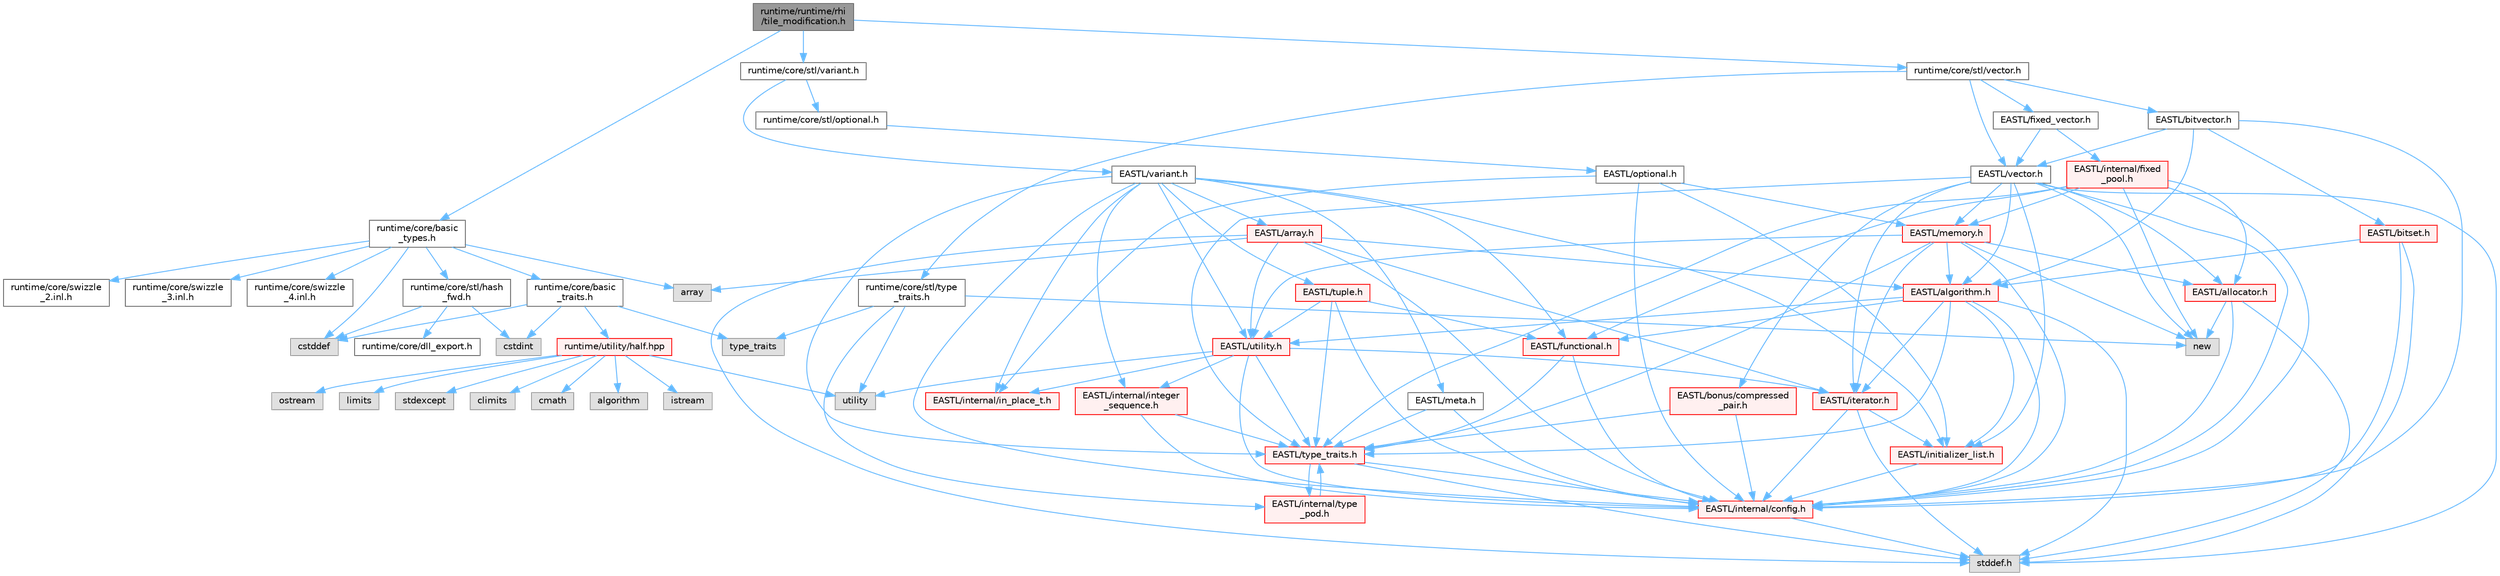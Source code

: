 digraph "runtime/runtime/rhi/tile_modification.h"
{
 // LATEX_PDF_SIZE
  bgcolor="transparent";
  edge [fontname=Helvetica,fontsize=10,labelfontname=Helvetica,labelfontsize=10];
  node [fontname=Helvetica,fontsize=10,shape=box,height=0.2,width=0.4];
  Node1 [id="Node000001",label="runtime/runtime/rhi\l/tile_modification.h",height=0.2,width=0.4,color="gray40", fillcolor="grey60", style="filled", fontcolor="black",tooltip=" "];
  Node1 -> Node2 [id="edge1_Node000001_Node000002",color="steelblue1",style="solid",tooltip=" "];
  Node2 [id="Node000002",label="runtime/core/basic\l_types.h",height=0.2,width=0.4,color="grey40", fillcolor="white", style="filled",URL="$basic__types_8h.html",tooltip=" "];
  Node2 -> Node3 [id="edge2_Node000002_Node000003",color="steelblue1",style="solid",tooltip=" "];
  Node3 [id="Node000003",label="cstddef",height=0.2,width=0.4,color="grey60", fillcolor="#E0E0E0", style="filled",tooltip=" "];
  Node2 -> Node4 [id="edge3_Node000002_Node000004",color="steelblue1",style="solid",tooltip=" "];
  Node4 [id="Node000004",label="array",height=0.2,width=0.4,color="grey60", fillcolor="#E0E0E0", style="filled",tooltip=" "];
  Node2 -> Node5 [id="edge4_Node000002_Node000005",color="steelblue1",style="solid",tooltip=" "];
  Node5 [id="Node000005",label="runtime/core/stl/hash\l_fwd.h",height=0.2,width=0.4,color="grey40", fillcolor="white", style="filled",URL="$hash__fwd_8h.html",tooltip=" "];
  Node5 -> Node3 [id="edge5_Node000005_Node000003",color="steelblue1",style="solid",tooltip=" "];
  Node5 -> Node6 [id="edge6_Node000005_Node000006",color="steelblue1",style="solid",tooltip=" "];
  Node6 [id="Node000006",label="cstdint",height=0.2,width=0.4,color="grey60", fillcolor="#E0E0E0", style="filled",tooltip=" "];
  Node5 -> Node7 [id="edge7_Node000005_Node000007",color="steelblue1",style="solid",tooltip=" "];
  Node7 [id="Node000007",label="runtime/core/dll_export.h",height=0.2,width=0.4,color="grey40", fillcolor="white", style="filled",URL="$dll__export_8h.html",tooltip=" "];
  Node2 -> Node8 [id="edge8_Node000002_Node000008",color="steelblue1",style="solid",tooltip=" "];
  Node8 [id="Node000008",label="runtime/core/basic\l_traits.h",height=0.2,width=0.4,color="grey40", fillcolor="white", style="filled",URL="$basic__traits_8h.html",tooltip=" "];
  Node8 -> Node6 [id="edge9_Node000008_Node000006",color="steelblue1",style="solid",tooltip=" "];
  Node8 -> Node3 [id="edge10_Node000008_Node000003",color="steelblue1",style="solid",tooltip=" "];
  Node8 -> Node9 [id="edge11_Node000008_Node000009",color="steelblue1",style="solid",tooltip=" "];
  Node9 [id="Node000009",label="type_traits",height=0.2,width=0.4,color="grey60", fillcolor="#E0E0E0", style="filled",tooltip=" "];
  Node8 -> Node10 [id="edge12_Node000008_Node000010",color="steelblue1",style="solid",tooltip=" "];
  Node10 [id="Node000010",label="runtime/utility/half.hpp",height=0.2,width=0.4,color="red", fillcolor="#FFF0F0", style="filled",URL="$half_8hpp.html",tooltip=" "];
  Node10 -> Node11 [id="edge13_Node000010_Node000011",color="steelblue1",style="solid",tooltip=" "];
  Node11 [id="Node000011",label="utility",height=0.2,width=0.4,color="grey60", fillcolor="#E0E0E0", style="filled",tooltip=" "];
  Node10 -> Node12 [id="edge14_Node000010_Node000012",color="steelblue1",style="solid",tooltip=" "];
  Node12 [id="Node000012",label="algorithm",height=0.2,width=0.4,color="grey60", fillcolor="#E0E0E0", style="filled",tooltip=" "];
  Node10 -> Node13 [id="edge15_Node000010_Node000013",color="steelblue1",style="solid",tooltip=" "];
  Node13 [id="Node000013",label="istream",height=0.2,width=0.4,color="grey60", fillcolor="#E0E0E0", style="filled",tooltip=" "];
  Node10 -> Node14 [id="edge16_Node000010_Node000014",color="steelblue1",style="solid",tooltip=" "];
  Node14 [id="Node000014",label="ostream",height=0.2,width=0.4,color="grey60", fillcolor="#E0E0E0", style="filled",tooltip=" "];
  Node10 -> Node15 [id="edge17_Node000010_Node000015",color="steelblue1",style="solid",tooltip=" "];
  Node15 [id="Node000015",label="limits",height=0.2,width=0.4,color="grey60", fillcolor="#E0E0E0", style="filled",tooltip=" "];
  Node10 -> Node16 [id="edge18_Node000010_Node000016",color="steelblue1",style="solid",tooltip=" "];
  Node16 [id="Node000016",label="stdexcept",height=0.2,width=0.4,color="grey60", fillcolor="#E0E0E0", style="filled",tooltip=" "];
  Node10 -> Node17 [id="edge19_Node000010_Node000017",color="steelblue1",style="solid",tooltip=" "];
  Node17 [id="Node000017",label="climits",height=0.2,width=0.4,color="grey60", fillcolor="#E0E0E0", style="filled",tooltip=" "];
  Node10 -> Node18 [id="edge20_Node000010_Node000018",color="steelblue1",style="solid",tooltip=" "];
  Node18 [id="Node000018",label="cmath",height=0.2,width=0.4,color="grey60", fillcolor="#E0E0E0", style="filled",tooltip=" "];
  Node2 -> Node21 [id="edge21_Node000002_Node000021",color="steelblue1",style="solid",tooltip=" "];
  Node21 [id="Node000021",label="runtime/core/swizzle\l_2.inl.h",height=0.2,width=0.4,color="grey40", fillcolor="white", style="filled",URL="$core_2swizzle__2_8inl_8h.html",tooltip=" "];
  Node2 -> Node22 [id="edge22_Node000002_Node000022",color="steelblue1",style="solid",tooltip=" "];
  Node22 [id="Node000022",label="runtime/core/swizzle\l_3.inl.h",height=0.2,width=0.4,color="grey40", fillcolor="white", style="filled",URL="$core_2swizzle__3_8inl_8h.html",tooltip=" "];
  Node2 -> Node23 [id="edge23_Node000002_Node000023",color="steelblue1",style="solid",tooltip=" "];
  Node23 [id="Node000023",label="runtime/core/swizzle\l_4.inl.h",height=0.2,width=0.4,color="grey40", fillcolor="white", style="filled",URL="$core_2swizzle__4_8inl_8h.html",tooltip=" "];
  Node1 -> Node24 [id="edge24_Node000001_Node000024",color="steelblue1",style="solid",tooltip=" "];
  Node24 [id="Node000024",label="runtime/core/stl/variant.h",height=0.2,width=0.4,color="grey40", fillcolor="white", style="filled",URL="$core_2stl_2variant_8h.html",tooltip=" "];
  Node24 -> Node25 [id="edge25_Node000024_Node000025",color="steelblue1",style="solid",tooltip=" "];
  Node25 [id="Node000025",label="runtime/core/stl/optional.h",height=0.2,width=0.4,color="grey40", fillcolor="white", style="filled",URL="$core_2stl_2optional_8h.html",tooltip=" "];
  Node25 -> Node26 [id="edge26_Node000025_Node000026",color="steelblue1",style="solid",tooltip=" "];
  Node26 [id="Node000026",label="EASTL/optional.h",height=0.2,width=0.4,color="grey40", fillcolor="white", style="filled",URL="$_e_a_s_t_l_2include_2_e_a_s_t_l_2optional_8h.html",tooltip=" "];
  Node26 -> Node27 [id="edge27_Node000026_Node000027",color="steelblue1",style="solid",tooltip=" "];
  Node27 [id="Node000027",label="EASTL/internal/config.h",height=0.2,width=0.4,color="red", fillcolor="#FFF0F0", style="filled",URL="$config_8h.html",tooltip=" "];
  Node27 -> Node35 [id="edge28_Node000027_Node000035",color="steelblue1",style="solid",tooltip=" "];
  Node35 [id="Node000035",label="stddef.h",height=0.2,width=0.4,color="grey60", fillcolor="#E0E0E0", style="filled",tooltip=" "];
  Node26 -> Node36 [id="edge29_Node000026_Node000036",color="steelblue1",style="solid",tooltip=" "];
  Node36 [id="Node000036",label="EASTL/initializer_list.h",height=0.2,width=0.4,color="red", fillcolor="#FFF0F0", style="filled",URL="$initializer__list_8h.html",tooltip=" "];
  Node36 -> Node27 [id="edge30_Node000036_Node000027",color="steelblue1",style="solid",tooltip=" "];
  Node26 -> Node37 [id="edge31_Node000026_Node000037",color="steelblue1",style="solid",tooltip=" "];
  Node37 [id="Node000037",label="EASTL/memory.h",height=0.2,width=0.4,color="red", fillcolor="#FFF0F0", style="filled",URL="$_e_a_s_t_l_2include_2_e_a_s_t_l_2memory_8h.html",tooltip=" "];
  Node37 -> Node27 [id="edge32_Node000037_Node000027",color="steelblue1",style="solid",tooltip=" "];
  Node37 -> Node54 [id="edge33_Node000037_Node000054",color="steelblue1",style="solid",tooltip=" "];
  Node54 [id="Node000054",label="EASTL/algorithm.h",height=0.2,width=0.4,color="red", fillcolor="#FFF0F0", style="filled",URL="$_e_a_s_t_l_2include_2_e_a_s_t_l_2algorithm_8h.html",tooltip=" "];
  Node54 -> Node27 [id="edge34_Node000054_Node000027",color="steelblue1",style="solid",tooltip=" "];
  Node54 -> Node42 [id="edge35_Node000054_Node000042",color="steelblue1",style="solid",tooltip=" "];
  Node42 [id="Node000042",label="EASTL/type_traits.h",height=0.2,width=0.4,color="red", fillcolor="#FFF0F0", style="filled",URL="$_e_a_s_t_l_2include_2_e_a_s_t_l_2type__traits_8h.html",tooltip=" "];
  Node42 -> Node27 [id="edge36_Node000042_Node000027",color="steelblue1",style="solid",tooltip=" "];
  Node42 -> Node35 [id="edge37_Node000042_Node000035",color="steelblue1",style="solid",tooltip=" "];
  Node42 -> Node50 [id="edge38_Node000042_Node000050",color="steelblue1",style="solid",tooltip=" "];
  Node50 [id="Node000050",label="EASTL/internal/type\l_pod.h",height=0.2,width=0.4,color="red", fillcolor="#FFF0F0", style="filled",URL="$type__pod_8h.html",tooltip=" "];
  Node50 -> Node42 [id="edge39_Node000050_Node000042",color="steelblue1",style="solid",tooltip=" "];
  Node54 -> Node36 [id="edge40_Node000054_Node000036",color="steelblue1",style="solid",tooltip=" "];
  Node54 -> Node40 [id="edge41_Node000054_Node000040",color="steelblue1",style="solid",tooltip=" "];
  Node40 [id="Node000040",label="EASTL/iterator.h",height=0.2,width=0.4,color="red", fillcolor="#FFF0F0", style="filled",URL="$_e_a_s_t_l_2include_2_e_a_s_t_l_2iterator_8h.html",tooltip=" "];
  Node40 -> Node27 [id="edge42_Node000040_Node000027",color="steelblue1",style="solid",tooltip=" "];
  Node40 -> Node36 [id="edge43_Node000040_Node000036",color="steelblue1",style="solid",tooltip=" "];
  Node40 -> Node35 [id="edge44_Node000040_Node000035",color="steelblue1",style="solid",tooltip=" "];
  Node54 -> Node69 [id="edge45_Node000054_Node000069",color="steelblue1",style="solid",tooltip=" "];
  Node69 [id="Node000069",label="EASTL/functional.h",height=0.2,width=0.4,color="red", fillcolor="#FFF0F0", style="filled",URL="$_e_a_s_t_l_2include_2_e_a_s_t_l_2functional_8h.html",tooltip=" "];
  Node69 -> Node27 [id="edge46_Node000069_Node000027",color="steelblue1",style="solid",tooltip=" "];
  Node69 -> Node42 [id="edge47_Node000069_Node000042",color="steelblue1",style="solid",tooltip=" "];
  Node54 -> Node75 [id="edge48_Node000054_Node000075",color="steelblue1",style="solid",tooltip=" "];
  Node75 [id="Node000075",label="EASTL/utility.h",height=0.2,width=0.4,color="red", fillcolor="#FFF0F0", style="filled",URL="$_e_a_s_t_l_2include_2_e_a_s_t_l_2utility_8h.html",tooltip=" "];
  Node75 -> Node27 [id="edge49_Node000075_Node000027",color="steelblue1",style="solid",tooltip=" "];
  Node75 -> Node42 [id="edge50_Node000075_Node000042",color="steelblue1",style="solid",tooltip=" "];
  Node75 -> Node40 [id="edge51_Node000075_Node000040",color="steelblue1",style="solid",tooltip=" "];
  Node75 -> Node79 [id="edge52_Node000075_Node000079",color="steelblue1",style="solid",tooltip=" "];
  Node79 [id="Node000079",label="EASTL/internal/integer\l_sequence.h",height=0.2,width=0.4,color="red", fillcolor="#FFF0F0", style="filled",URL="$integer__sequence_8h.html",tooltip=" "];
  Node79 -> Node27 [id="edge53_Node000079_Node000027",color="steelblue1",style="solid",tooltip=" "];
  Node79 -> Node42 [id="edge54_Node000079_Node000042",color="steelblue1",style="solid",tooltip=" "];
  Node75 -> Node81 [id="edge55_Node000075_Node000081",color="steelblue1",style="solid",tooltip=" "];
  Node81 [id="Node000081",label="EASTL/internal/in_place_t.h",height=0.2,width=0.4,color="red", fillcolor="#FFF0F0", style="filled",URL="$in__place__t_8h.html",tooltip=" "];
  Node75 -> Node11 [id="edge56_Node000075_Node000011",color="steelblue1",style="solid",tooltip=" "];
  Node54 -> Node35 [id="edge57_Node000054_Node000035",color="steelblue1",style="solid",tooltip=" "];
  Node37 -> Node42 [id="edge58_Node000037_Node000042",color="steelblue1",style="solid",tooltip=" "];
  Node37 -> Node73 [id="edge59_Node000037_Node000073",color="steelblue1",style="solid",tooltip=" "];
  Node73 [id="Node000073",label="EASTL/allocator.h",height=0.2,width=0.4,color="red", fillcolor="#FFF0F0", style="filled",URL="$allocator_8h.html",tooltip=" "];
  Node73 -> Node27 [id="edge60_Node000073_Node000027",color="steelblue1",style="solid",tooltip=" "];
  Node73 -> Node35 [id="edge61_Node000073_Node000035",color="steelblue1",style="solid",tooltip=" "];
  Node73 -> Node65 [id="edge62_Node000073_Node000065",color="steelblue1",style="solid",tooltip=" "];
  Node65 [id="Node000065",label="new",height=0.2,width=0.4,color="grey60", fillcolor="#E0E0E0", style="filled",tooltip=" "];
  Node37 -> Node40 [id="edge63_Node000037_Node000040",color="steelblue1",style="solid",tooltip=" "];
  Node37 -> Node75 [id="edge64_Node000037_Node000075",color="steelblue1",style="solid",tooltip=" "];
  Node37 -> Node65 [id="edge65_Node000037_Node000065",color="steelblue1",style="solid",tooltip=" "];
  Node26 -> Node81 [id="edge66_Node000026_Node000081",color="steelblue1",style="solid",tooltip=" "];
  Node24 -> Node168 [id="edge67_Node000024_Node000168",color="steelblue1",style="solid",tooltip=" "];
  Node168 [id="Node000168",label="EASTL/variant.h",height=0.2,width=0.4,color="grey40", fillcolor="white", style="filled",URL="$_e_a_s_t_l_2include_2_e_a_s_t_l_2variant_8h.html",tooltip=" "];
  Node168 -> Node27 [id="edge68_Node000168_Node000027",color="steelblue1",style="solid",tooltip=" "];
  Node168 -> Node81 [id="edge69_Node000168_Node000081",color="steelblue1",style="solid",tooltip=" "];
  Node168 -> Node79 [id="edge70_Node000168_Node000079",color="steelblue1",style="solid",tooltip=" "];
  Node168 -> Node169 [id="edge71_Node000168_Node000169",color="steelblue1",style="solid",tooltip=" "];
  Node169 [id="Node000169",label="EASTL/meta.h",height=0.2,width=0.4,color="grey40", fillcolor="white", style="filled",URL="$meta_8h.html",tooltip=" "];
  Node169 -> Node27 [id="edge72_Node000169_Node000027",color="steelblue1",style="solid",tooltip=" "];
  Node169 -> Node42 [id="edge73_Node000169_Node000042",color="steelblue1",style="solid",tooltip=" "];
  Node168 -> Node75 [id="edge74_Node000168_Node000075",color="steelblue1",style="solid",tooltip=" "];
  Node168 -> Node69 [id="edge75_Node000168_Node000069",color="steelblue1",style="solid",tooltip=" "];
  Node168 -> Node36 [id="edge76_Node000168_Node000036",color="steelblue1",style="solid",tooltip=" "];
  Node168 -> Node170 [id="edge77_Node000168_Node000170",color="steelblue1",style="solid",tooltip=" "];
  Node170 [id="Node000170",label="EASTL/tuple.h",height=0.2,width=0.4,color="red", fillcolor="#FFF0F0", style="filled",URL="$tuple_8h.html",tooltip=" "];
  Node170 -> Node27 [id="edge78_Node000170_Node000027",color="steelblue1",style="solid",tooltip=" "];
  Node170 -> Node69 [id="edge79_Node000170_Node000069",color="steelblue1",style="solid",tooltip=" "];
  Node170 -> Node42 [id="edge80_Node000170_Node000042",color="steelblue1",style="solid",tooltip=" "];
  Node170 -> Node75 [id="edge81_Node000170_Node000075",color="steelblue1",style="solid",tooltip=" "];
  Node168 -> Node42 [id="edge82_Node000168_Node000042",color="steelblue1",style="solid",tooltip=" "];
  Node168 -> Node164 [id="edge83_Node000168_Node000164",color="steelblue1",style="solid",tooltip=" "];
  Node164 [id="Node000164",label="EASTL/array.h",height=0.2,width=0.4,color="red", fillcolor="#FFF0F0", style="filled",URL="$array_8h.html",tooltip=" "];
  Node164 -> Node27 [id="edge84_Node000164_Node000027",color="steelblue1",style="solid",tooltip=" "];
  Node164 -> Node40 [id="edge85_Node000164_Node000040",color="steelblue1",style="solid",tooltip=" "];
  Node164 -> Node54 [id="edge86_Node000164_Node000054",color="steelblue1",style="solid",tooltip=" "];
  Node164 -> Node75 [id="edge87_Node000164_Node000075",color="steelblue1",style="solid",tooltip=" "];
  Node164 -> Node35 [id="edge88_Node000164_Node000035",color="steelblue1",style="solid",tooltip=" "];
  Node164 -> Node4 [id="edge89_Node000164_Node000004",color="steelblue1",style="solid",tooltip=" "];
  Node1 -> Node171 [id="edge90_Node000001_Node000171",color="steelblue1",style="solid",tooltip=" "];
  Node171 [id="Node000171",label="runtime/core/stl/vector.h",height=0.2,width=0.4,color="grey40", fillcolor="white", style="filled",URL="$core_2stl_2vector_8h.html",tooltip=" "];
  Node171 -> Node172 [id="edge91_Node000171_Node000172",color="steelblue1",style="solid",tooltip=" "];
  Node172 [id="Node000172",label="EASTL/vector.h",height=0.2,width=0.4,color="grey40", fillcolor="white", style="filled",URL="$_e_a_s_t_l_2include_2_e_a_s_t_l_2vector_8h.html",tooltip=" "];
  Node172 -> Node54 [id="edge92_Node000172_Node000054",color="steelblue1",style="solid",tooltip=" "];
  Node172 -> Node73 [id="edge93_Node000172_Node000073",color="steelblue1",style="solid",tooltip=" "];
  Node172 -> Node67 [id="edge94_Node000172_Node000067",color="steelblue1",style="solid",tooltip=" "];
  Node67 [id="Node000067",label="EASTL/bonus/compressed\l_pair.h",height=0.2,width=0.4,color="red", fillcolor="#FFF0F0", style="filled",URL="$compressed__pair_8h.html",tooltip=" "];
  Node67 -> Node27 [id="edge95_Node000067_Node000027",color="steelblue1",style="solid",tooltip=" "];
  Node67 -> Node42 [id="edge96_Node000067_Node000042",color="steelblue1",style="solid",tooltip=" "];
  Node172 -> Node36 [id="edge97_Node000172_Node000036",color="steelblue1",style="solid",tooltip=" "];
  Node172 -> Node27 [id="edge98_Node000172_Node000027",color="steelblue1",style="solid",tooltip=" "];
  Node172 -> Node40 [id="edge99_Node000172_Node000040",color="steelblue1",style="solid",tooltip=" "];
  Node172 -> Node37 [id="edge100_Node000172_Node000037",color="steelblue1",style="solid",tooltip=" "];
  Node172 -> Node42 [id="edge101_Node000172_Node000042",color="steelblue1",style="solid",tooltip=" "];
  Node172 -> Node35 [id="edge102_Node000172_Node000035",color="steelblue1",style="solid",tooltip=" "];
  Node172 -> Node65 [id="edge103_Node000172_Node000065",color="steelblue1",style="solid",tooltip=" "];
  Node171 -> Node173 [id="edge104_Node000171_Node000173",color="steelblue1",style="solid",tooltip=" "];
  Node173 [id="Node000173",label="EASTL/fixed_vector.h",height=0.2,width=0.4,color="grey40", fillcolor="white", style="filled",URL="$fixed__vector_8h.html",tooltip=" "];
  Node173 -> Node172 [id="edge105_Node000173_Node000172",color="steelblue1",style="solid",tooltip=" "];
  Node173 -> Node174 [id="edge106_Node000173_Node000174",color="steelblue1",style="solid",tooltip=" "];
  Node174 [id="Node000174",label="EASTL/internal/fixed\l_pool.h",height=0.2,width=0.4,color="red", fillcolor="#FFF0F0", style="filled",URL="$fixed__pool_8h.html",tooltip=" "];
  Node174 -> Node27 [id="edge107_Node000174_Node000027",color="steelblue1",style="solid",tooltip=" "];
  Node174 -> Node69 [id="edge108_Node000174_Node000069",color="steelblue1",style="solid",tooltip=" "];
  Node174 -> Node37 [id="edge109_Node000174_Node000037",color="steelblue1",style="solid",tooltip=" "];
  Node174 -> Node73 [id="edge110_Node000174_Node000073",color="steelblue1",style="solid",tooltip=" "];
  Node174 -> Node42 [id="edge111_Node000174_Node000042",color="steelblue1",style="solid",tooltip=" "];
  Node174 -> Node65 [id="edge112_Node000174_Node000065",color="steelblue1",style="solid",tooltip=" "];
  Node171 -> Node175 [id="edge113_Node000171_Node000175",color="steelblue1",style="solid",tooltip=" "];
  Node175 [id="Node000175",label="EASTL/bitvector.h",height=0.2,width=0.4,color="grey40", fillcolor="white", style="filled",URL="$bitvector_8h.html",tooltip=" "];
  Node175 -> Node27 [id="edge114_Node000175_Node000027",color="steelblue1",style="solid",tooltip=" "];
  Node175 -> Node172 [id="edge115_Node000175_Node000172",color="steelblue1",style="solid",tooltip=" "];
  Node175 -> Node54 [id="edge116_Node000175_Node000054",color="steelblue1",style="solid",tooltip=" "];
  Node175 -> Node176 [id="edge117_Node000175_Node000176",color="steelblue1",style="solid",tooltip=" "];
  Node176 [id="Node000176",label="EASTL/bitset.h",height=0.2,width=0.4,color="red", fillcolor="#FFF0F0", style="filled",URL="$bitset_8h.html",tooltip=" "];
  Node176 -> Node27 [id="edge118_Node000176_Node000027",color="steelblue1",style="solid",tooltip=" "];
  Node176 -> Node54 [id="edge119_Node000176_Node000054",color="steelblue1",style="solid",tooltip=" "];
  Node176 -> Node35 [id="edge120_Node000176_Node000035",color="steelblue1",style="solid",tooltip=" "];
  Node171 -> Node177 [id="edge121_Node000171_Node000177",color="steelblue1",style="solid",tooltip=" "];
  Node177 [id="Node000177",label="runtime/core/stl/type\l_traits.h",height=0.2,width=0.4,color="grey40", fillcolor="white", style="filled",URL="$core_2stl_2type__traits_8h.html",tooltip=" "];
  Node177 -> Node65 [id="edge122_Node000177_Node000065",color="steelblue1",style="solid",tooltip=" "];
  Node177 -> Node11 [id="edge123_Node000177_Node000011",color="steelblue1",style="solid",tooltip=" "];
  Node177 -> Node9 [id="edge124_Node000177_Node000009",color="steelblue1",style="solid",tooltip=" "];
  Node177 -> Node50 [id="edge125_Node000177_Node000050",color="steelblue1",style="solid",tooltip=" "];
}
